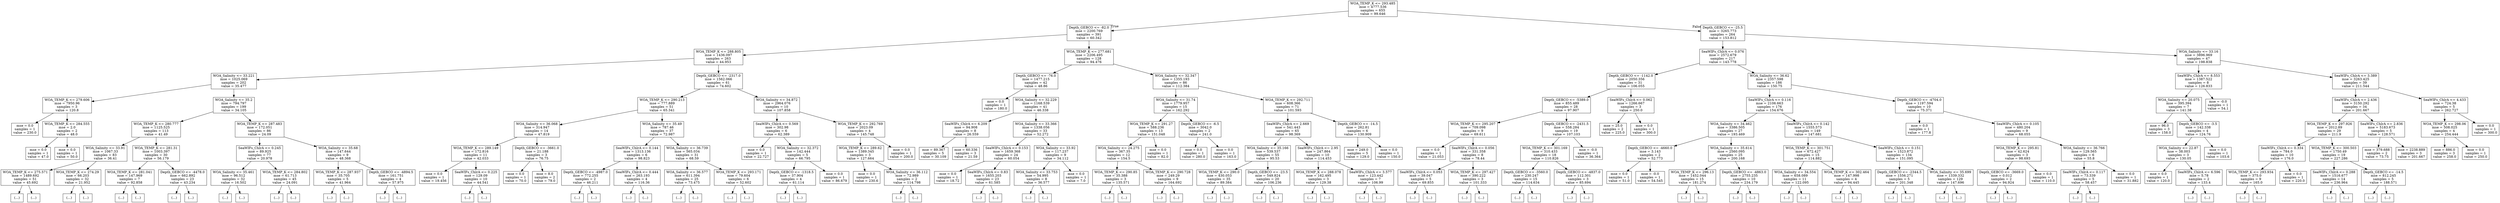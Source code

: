 digraph Tree {
node [shape=box] ;
0 [label="WOA_TEMP_K <= 293.485\nmse = 4777.536\nsamples = 655\nvalue = 99.646"] ;
1 [label="Depth_GEBCO <= -82.0\nmse = 2200.769\nsamples = 391\nvalue = 60.342"] ;
0 -> 1 [labeldistance=2.5, labelangle=45, headlabel="True"] ;
2 [label="WOA_TEMP_K <= 288.805\nmse = 1436.097\nsamples = 263\nvalue = 44.953"] ;
1 -> 2 ;
3 [label="WOA_Salinity <= 33.221\nmse = 1025.069\nsamples = 202\nvalue = 35.477"] ;
2 -> 3 ;
4 [label="WOA_TEMP_K <= 279.606\nmse = 7950.96\nsamples = 3\nvalue = 120.8"] ;
3 -> 4 ;
5 [label="mse = 0.0\nsamples = 1\nvalue = 230.0"] ;
4 -> 5 ;
6 [label="WOA_TEMP_K <= 284.555\nmse = 2.0\nsamples = 2\nvalue = 48.0"] ;
4 -> 6 ;
7 [label="mse = 0.0\nsamples = 1\nvalue = 47.0"] ;
6 -> 7 ;
8 [label="mse = 0.0\nsamples = 1\nvalue = 50.0"] ;
6 -> 8 ;
9 [label="WOA_Salinity <= 35.2\nmse = 794.797\nsamples = 199\nvalue = 34.105"] ;
3 -> 9 ;
10 [label="WOA_TEMP_K <= 280.777\nmse = 1125.525\nsamples = 113\nvalue = 41.49"] ;
9 -> 10 ;
11 [label="WOA_Salinity <= 33.91\nmse = 1067.33\nsamples = 83\nvalue = 36.41"] ;
10 -> 11 ;
12 [label="WOA_TEMP_K <= 275.571\nmse = 1489.692\nsamples = 51\nvalue = 45.692"] ;
11 -> 12 ;
13 [label="(...)"] ;
12 -> 13 ;
78 [label="(...)"] ;
12 -> 78 ;
99 [label="WOA_TEMP_K <= 274.29\nmse = 66.203\nsamples = 32\nvalue = 21.952"] ;
11 -> 99 ;
100 [label="(...)"] ;
99 -> 100 ;
113 [label="(...)"] ;
99 -> 113 ;
162 [label="WOA_TEMP_K <= 281.31\nmse = 1003.397\nsamples = 30\nvalue = 56.179"] ;
10 -> 162 ;
163 [label="WOA_TEMP_K <= 281.041\nmse = 147.969\nsamples = 7\nvalue = 92.858"] ;
162 -> 163 ;
164 [label="(...)"] ;
163 -> 164 ;
169 [label="(...)"] ;
163 -> 169 ;
176 [label="Depth_GEBCO <= -4478.0\nmse = 662.892\nsamples = 23\nvalue = 43.234"] ;
162 -> 176 ;
177 [label="(...)"] ;
176 -> 177 ;
196 [label="(...)"] ;
176 -> 196 ;
217 [label="WOA_TEMP_K <= 287.483\nmse = 172.051\nsamples = 86\nvalue = 24.09"] ;
9 -> 217 ;
218 [label="SeaWIFs_ChlrA <= 0.245\nmse = 89.925\nsamples = 77\nvalue = 20.978"] ;
217 -> 218 ;
219 [label="WOA_Salinity <= 35.461\nmse = 96.512\nsamples = 32\nvalue = 16.502"] ;
218 -> 219 ;
220 [label="(...)"] ;
219 -> 220 ;
245 [label="(...)"] ;
219 -> 245 ;
250 [label="WOA_TEMP_K <= 284.802\nmse = 61.713\nsamples = 45\nvalue = 24.091"] ;
218 -> 250 ;
251 [label="(...)"] ;
250 -> 251 ;
276 [label="(...)"] ;
250 -> 276 ;
293 [label="WOA_Salinity <= 35.68\nmse = 147.644\nsamples = 9\nvalue = 48.368"] ;
217 -> 293 ;
294 [label="WOA_TEMP_K <= 287.937\nmse = 35.705\nsamples = 5\nvalue = 41.964"] ;
293 -> 294 ;
295 [label="(...)"] ;
294 -> 295 ;
300 [label="(...)"] ;
294 -> 300 ;
303 [label="Depth_GEBCO <= -4894.5\nmse = 161.751\nsamples = 4\nvalue = 57.975"] ;
293 -> 303 ;
304 [label="(...)"] ;
303 -> 304 ;
307 [label="(...)"] ;
303 -> 307 ;
310 [label="Depth_GEBCO <= -2317.0\nmse = 1562.066\nsamples = 61\nvalue = 74.602"] ;
2 -> 310 ;
311 [label="WOA_TEMP_K <= 290.213\nmse = 777.889\nsamples = 51\nvalue = 65.341"] ;
310 -> 311 ;
312 [label="WOA_Salinity <= 36.068\nmse = 314.947\nsamples = 14\nvalue = 47.819"] ;
311 -> 312 ;
313 [label="WOA_TEMP_K <= 289.149\nmse = 172.816\nsamples = 11\nvalue = 42.033"] ;
312 -> 313 ;
314 [label="mse = 0.0\nsamples = 1\nvalue = 19.456"] ;
313 -> 314 ;
315 [label="SeaWIFs_ChlrA <= 0.225\nmse = 129.09\nsamples = 10\nvalue = 44.541"] ;
313 -> 315 ;
316 [label="(...)"] ;
315 -> 316 ;
317 [label="(...)"] ;
315 -> 317 ;
332 [label="Depth_GEBCO <= -3661.0\nmse = 21.188\nsamples = 3\nvalue = 76.75"] ;
312 -> 332 ;
333 [label="mse = 0.0\nsamples = 1\nvalue = 70.0"] ;
332 -> 333 ;
334 [label="mse = 8.0\nsamples = 2\nvalue = 79.0"] ;
332 -> 334 ;
335 [label="WOA_Salinity <= 35.49\nmse = 787.46\nsamples = 37\nvalue = 72.987"] ;
311 -> 335 ;
336 [label="SeaWIFs_ChlrA <= 0.144\nmse = 1313.136\nsamples = 6\nvalue = 98.823"] ;
335 -> 336 ;
337 [label="Depth_GEBCO <= -4987.0\nmse = 772.255\nsamples = 2\nvalue = 46.211"] ;
336 -> 337 ;
338 [label="(...)"] ;
337 -> 338 ;
339 [label="(...)"] ;
337 -> 339 ;
340 [label="SeaWIFs_ChlrA <= 0.444\nmse = 263.193\nsamples = 4\nvalue = 116.36"] ;
336 -> 340 ;
341 [label="(...)"] ;
340 -> 341 ;
346 [label="(...)"] ;
340 -> 346 ;
347 [label="WOA_Salinity <= 36.739\nmse = 565.034\nsamples = 31\nvalue = 68.59"] ;
335 -> 347 ;
348 [label="WOA_Salinity <= 36.577\nmse = 611.394\nsamples = 25\nvalue = 73.475"] ;
347 -> 348 ;
349 [label="(...)"] ;
348 -> 349 ;
386 [label="(...)"] ;
348 -> 386 ;
395 [label="WOA_TEMP_K <= 293.171\nmse = 79.604\nsamples = 6\nvalue = 52.602"] ;
347 -> 395 ;
396 [label="(...)"] ;
395 -> 396 ;
401 [label="(...)"] ;
395 -> 401 ;
402 [label="WOA_Salinity <= 34.872\nmse = 2964.076\nsamples = 10\nvalue = 107.858"] ;
310 -> 402 ;
403 [label="SeaWIFs_ChlrA <= 0.569\nmse = 302.98\nsamples = 6\nvalue = 62.389"] ;
402 -> 403 ;
404 [label="mse = 0.0\nsamples = 1\nvalue = 22.727"] ;
403 -> 404 ;
405 [label="WOA_Salinity <= 32.372\nmse = 142.444\nsamples = 5\nvalue = 66.795"] ;
403 -> 405 ;
406 [label="Depth_GEBCO <= -1318.5\nmse = 37.904\nsamples = 4\nvalue = 61.114"] ;
405 -> 406 ;
407 [label="(...)"] ;
406 -> 407 ;
408 [label="(...)"] ;
406 -> 408 ;
413 [label="mse = 0.0\nsamples = 1\nvalue = 86.679"] ;
405 -> 413 ;
414 [label="WOA_TEMP_K <= 292.769\nmse = 2023.09\nsamples = 4\nvalue = 145.748"] ;
402 -> 414 ;
415 [label="WOA_TEMP_K <= 289.62\nmse = 1389.345\nsamples = 3\nvalue = 127.664"] ;
414 -> 415 ;
416 [label="mse = 0.0\nsamples = 1\nvalue = 230.6"] ;
415 -> 416 ;
417 [label="WOA_Salinity <= 36.112\nmse = 72.989\nsamples = 2\nvalue = 114.798"] ;
415 -> 417 ;
418 [label="(...)"] ;
417 -> 418 ;
419 [label="(...)"] ;
417 -> 419 ;
420 [label="mse = 0.0\nsamples = 1\nvalue = 200.0"] ;
414 -> 420 ;
421 [label="WOA_TEMP_K <= 277.681\nmse = 2206.495\nsamples = 128\nvalue = 94.476"] ;
1 -> 421 ;
422 [label="Depth_GEBCO <= -76.0\nmse = 1477.215\nsamples = 42\nvalue = 48.86"] ;
421 -> 422 ;
423 [label="mse = 0.0\nsamples = 1\nvalue = 180.0"] ;
422 -> 423 ;
424 [label="WOA_Salinity <= 32.229\nmse = 1168.539\nsamples = 41\nvalue = 46.338"] ;
422 -> 424 ;
425 [label="SeaWIFs_ChlrA <= 6.209\nmse = 94.908\nsamples = 8\nvalue = 26.559"] ;
424 -> 425 ;
426 [label="mse = 89.367\nsamples = 5\nvalue = 30.109"] ;
425 -> 426 ;
427 [label="mse = 60.336\nsamples = 3\nvalue = 21.59"] ;
425 -> 427 ;
428 [label="WOA_Salinity <= 33.366\nmse = 1338.056\nsamples = 33\nvalue = 52.272"] ;
424 -> 428 ;
429 [label="SeaWIFs_ChlrA <= 0.153\nmse = 1659.368\nsamples = 24\nvalue = 60.054"] ;
428 -> 429 ;
430 [label="mse = 0.0\nsamples = 1\nvalue = 18.72"] ;
429 -> 430 ;
431 [label="SeaWIFs_ChlrA <= 0.83\nmse = 1655.203\nsamples = 23\nvalue = 61.585"] ;
429 -> 431 ;
432 [label="(...)"] ;
431 -> 432 ;
435 [label="(...)"] ;
431 -> 435 ;
442 [label="WOA_Salinity <= 33.92\nmse = 117.237\nsamples = 9\nvalue = 34.112"] ;
428 -> 442 ;
443 [label="WOA_Salinity <= 33.753\nmse = 54.995\nsamples = 8\nvalue = 36.577"] ;
442 -> 443 ;
444 [label="(...)"] ;
443 -> 444 ;
451 [label="(...)"] ;
443 -> 451 ;
454 [label="mse = 0.0\nsamples = 1\nvalue = 7.0"] ;
442 -> 454 ;
455 [label="WOA_Salinity <= 32.347\nmse = 1355.193\nsamples = 86\nvalue = 112.384"] ;
421 -> 455 ;
456 [label="WOA_Salinity <= 31.74\nmse = 1779.957\nsamples = 15\nvalue = 162.292"] ;
455 -> 456 ;
457 [label="WOA_TEMP_K <= 291.27\nmse = 588.236\nsamples = 13\nvalue = 151.048"] ;
456 -> 457 ;
458 [label="WOA_Salinity <= 24.275\nmse = 367.35\nsamples = 12\nvalue = 154.5"] ;
457 -> 458 ;
459 [label="WOA_TEMP_K <= 290.85\nmse = 35.388\nsamples = 3\nvalue = 135.571"] ;
458 -> 459 ;
460 [label="(...)"] ;
459 -> 460 ;
461 [label="(...)"] ;
459 -> 461 ;
462 [label="WOA_TEMP_K <= 290.728\nmse = 249.29\nsamples = 9\nvalue = 164.692"] ;
458 -> 462 ;
463 [label="(...)"] ;
462 -> 463 ;
470 [label="(...)"] ;
462 -> 470 ;
477 [label="mse = 0.0\nsamples = 1\nvalue = 82.0"] ;
457 -> 477 ;
478 [label="Depth_GEBCO <= -6.5\nmse = 3042.0\nsamples = 2\nvalue = 241.0"] ;
456 -> 478 ;
479 [label="mse = 0.0\nsamples = 1\nvalue = 280.0"] ;
478 -> 479 ;
480 [label="mse = 0.0\nsamples = 1\nvalue = 163.0"] ;
478 -> 480 ;
481 [label="WOA_TEMP_K <= 292.711\nmse = 608.366\nsamples = 71\nvalue = 101.593"] ;
455 -> 481 ;
482 [label="SeaWIFs_ChlrA <= 2.669\nmse = 541.443\nsamples = 65\nvalue = 98.369"] ;
481 -> 482 ;
483 [label="WOA_Salinity <= 35.166\nmse = 539.537\nsamples = 55\nvalue = 95.53"] ;
482 -> 483 ;
484 [label="WOA_TEMP_K <= 290.0\nmse = 430.053\nsamples = 35\nvalue = 89.384"] ;
483 -> 484 ;
485 [label="(...)"] ;
484 -> 485 ;
544 [label="(...)"] ;
484 -> 544 ;
545 [label="Depth_GEBCO <= -23.5\nmse = 549.824\nsamples = 20\nvalue = 106.236"] ;
483 -> 545 ;
546 [label="(...)"] ;
545 -> 546 ;
559 [label="(...)"] ;
545 -> 559 ;
564 [label="SeaWIFs_ChlrA <= 2.95\nmse = 247.864\nsamples = 10\nvalue = 114.453"] ;
482 -> 564 ;
565 [label="WOA_TEMP_K <= 288.078\nmse = 162.495\nsamples = 3\nvalue = 129.38"] ;
564 -> 565 ;
566 [label="(...)"] ;
565 -> 566 ;
567 [label="(...)"] ;
565 -> 567 ;
570 [label="SeaWIFs_ChlrA <= 3.577\nmse = 123.442\nsamples = 7\nvalue = 106.99"] ;
564 -> 570 ;
571 [label="(...)"] ;
570 -> 571 ;
576 [label="(...)"] ;
570 -> 576 ;
581 [label="Depth_GEBCO <= -14.5\nmse = 262.81\nsamples = 6\nvalue = 130.909"] ;
481 -> 581 ;
582 [label="mse = 249.0\nsamples = 5\nvalue = 129.0"] ;
581 -> 582 ;
583 [label="mse = 0.0\nsamples = 1\nvalue = 150.0"] ;
581 -> 583 ;
584 [label="Depth_GEBCO <= -25.5\nmse = 3265.773\nsamples = 264\nvalue = 153.812"] ;
0 -> 584 [labeldistance=2.5, labelangle=-45, headlabel="False"] ;
585 [label="SeaWIFs_ChlrA <= 0.076\nmse = 2572.679\nsamples = 217\nvalue = 143.778"] ;
584 -> 585 ;
586 [label="Depth_GEBCO <= -1142.0\nmse = 2050.356\nsamples = 31\nvalue = 106.055"] ;
585 -> 586 ;
587 [label="Depth_GEBCO <= -5389.0\nmse = 855.489\nsamples = 28\nvalue = 97.907"] ;
586 -> 587 ;
588 [label="WOA_TEMP_K <= 295.207\nmse = 709.098\nsamples = 9\nvalue = 69.611"] ;
587 -> 588 ;
589 [label="mse = 0.0\nsamples = 1\nvalue = 21.053"] ;
588 -> 589 ;
590 [label="SeaWIFs_ChlrA <= 0.056\nmse = 331.358\nsamples = 8\nvalue = 78.44"] ;
588 -> 590 ;
591 [label="SeaWIFs_ChlrA <= 0.053\nmse = 39.047\nsamples = 5\nvalue = 69.855"] ;
590 -> 591 ;
592 [label="(...)"] ;
591 -> 592 ;
597 [label="(...)"] ;
591 -> 597 ;
598 [label="WOA_TEMP_K <= 297.427\nmse = 390.222\nsamples = 3\nvalue = 101.333"] ;
590 -> 598 ;
599 [label="(...)"] ;
598 -> 599 ;
600 [label="(...)"] ;
598 -> 600 ;
603 [label="Depth_GEBCO <= -2431.5\nmse = 558.284\nsamples = 19\nvalue = 107.103"] ;
587 -> 603 ;
604 [label="WOA_TEMP_K <= 301.169\nmse = 310.433\nsamples = 18\nvalue = 110.826"] ;
603 -> 604 ;
605 [label="Depth_GEBCO <= -3560.0\nmse = 230.247\nsamples = 15\nvalue = 114.634"] ;
604 -> 605 ;
606 [label="(...)"] ;
605 -> 606 ;
629 [label="(...)"] ;
605 -> 629 ;
632 [label="Depth_GEBCO <= -4837.0\nmse = 112.301\nsamples = 3\nvalue = 85.694"] ;
604 -> 632 ;
633 [label="(...)"] ;
632 -> 633 ;
634 [label="(...)"] ;
632 -> 634 ;
637 [label="mse = -0.0\nsamples = 1\nvalue = 36.364"] ;
603 -> 637 ;
638 [label="SeaWIFs_ChlrA <= 0.062\nmse = 1266.667\nsamples = 3\nvalue = 250.0"] ;
586 -> 638 ;
639 [label="mse = 25.0\nsamples = 2\nvalue = 225.0"] ;
638 -> 639 ;
640 [label="mse = 0.0\nsamples = 1\nvalue = 300.0"] ;
638 -> 640 ;
641 [label="WOA_Salinity <= 36.62\nmse = 2357.598\nsamples = 186\nvalue = 150.75"] ;
585 -> 641 ;
642 [label="SeaWIFs_ChlrA <= 0.116\nmse = 2106.663\nsamples = 176\nvalue = 154.676"] ;
641 -> 642 ;
643 [label="WOA_Salinity <= 34.462\nmse = 3386.505\nsamples = 27\nvalue = 193.469"] ;
642 -> 643 ;
644 [label="Depth_GEBCO <= -4660.0\nmse = 3.143\nsamples = 2\nvalue = 52.773"] ;
643 -> 644 ;
645 [label="mse = 0.0\nsamples = 1\nvalue = 51.0"] ;
644 -> 645 ;
646 [label="mse = -0.0\nsamples = 1\nvalue = 54.545"] ;
644 -> 646 ;
647 [label="WOA_Salinity <= 35.614\nmse = 2560.095\nsamples = 25\nvalue = 200.168"] ;
643 -> 647 ;
648 [label="WOA_TEMP_K <= 296.13\nmse = 1452.044\nsamples = 15\nvalue = 181.274"] ;
647 -> 648 ;
649 [label="(...)"] ;
648 -> 649 ;
650 [label="(...)"] ;
648 -> 650 ;
673 [label="Depth_GEBCO <= -4863.0\nmse = 2755.235\nsamples = 10\nvalue = 234.179"] ;
647 -> 673 ;
674 [label="(...)"] ;
673 -> 674 ;
675 [label="(...)"] ;
673 -> 675 ;
690 [label="SeaWIFs_ChlrA <= 0.142\nmse = 1555.573\nsamples = 149\nvalue = 147.681"] ;
642 -> 690 ;
691 [label="WOA_TEMP_K <= 301.751\nmse = 672.427\nsamples = 15\nvalue = 114.882"] ;
690 -> 691 ;
692 [label="WOA_Salinity <= 34.554\nmse = 658.089\nsamples = 11\nvalue = 122.095"] ;
691 -> 692 ;
693 [label="(...)"] ;
692 -> 693 ;
694 [label="(...)"] ;
692 -> 694 ;
713 [label="WOA_TEMP_K <= 302.464\nmse = 147.998\nsamples = 4\nvalue = 94.445"] ;
691 -> 713 ;
714 [label="(...)"] ;
713 -> 714 ;
717 [label="(...)"] ;
713 -> 717 ;
720 [label="SeaWIFs_ChlrA <= 0.151\nmse = 1523.872\nsamples = 134\nvalue = 151.095"] ;
690 -> 720 ;
721 [label="Depth_GEBCO <= -2344.5\nmse = 1556.271\nsamples = 5\nvalue = 201.348"] ;
720 -> 721 ;
722 [label="(...)"] ;
721 -> 722 ;
727 [label="(...)"] ;
721 -> 727 ;
728 [label="WOA_Salinity <= 35.699\nmse = 1339.332\nsamples = 129\nvalue = 147.696"] ;
720 -> 728 ;
729 [label="(...)"] ;
728 -> 729 ;
884 [label="(...)"] ;
728 -> 884 ;
919 [label="Depth_GEBCO <= -4704.0\nmse = 1197.594\nsamples = 10\nvalue = 75.371"] ;
641 -> 919 ;
920 [label="mse = 0.0\nsamples = 1\nvalue = 177.8"] ;
919 -> 920 ;
921 [label="SeaWIFs_ChlrA <= 0.105\nmse = 480.204\nsamples = 9\nvalue = 68.055"] ;
919 -> 921 ;
922 [label="WOA_TEMP_K <= 295.81\nmse = 42.624\nsamples = 3\nvalue = 98.693"] ;
921 -> 922 ;
923 [label="Depth_GEBCO <= -3669.0\nmse = 0.012\nsamples = 2\nvalue = 94.924"] ;
922 -> 923 ;
924 [label="(...)"] ;
923 -> 924 ;
925 [label="(...)"] ;
923 -> 925 ;
926 [label="mse = 0.0\nsamples = 1\nvalue = 110.0"] ;
922 -> 926 ;
927 [label="WOA_Salinity <= 36.766\nmse = 129.565\nsamples = 6\nvalue = 55.8"] ;
921 -> 927 ;
928 [label="SeaWIFs_ChlrA <= 0.117\nmse = 73.339\nsamples = 5\nvalue = 58.457"] ;
927 -> 928 ;
929 [label="(...)"] ;
928 -> 929 ;
932 [label="(...)"] ;
928 -> 932 ;
937 [label="mse = 0.0\nsamples = 1\nvalue = 31.882"] ;
927 -> 937 ;
938 [label="WOA_Salinity <= 33.16\nmse = 3896.969\nsamples = 47\nvalue = 198.838"] ;
584 -> 938 ;
939 [label="SeaWIFs_ChlrA <= 8.553\nmse = 1387.522\nsamples = 8\nvalue = 126.833"] ;
938 -> 939 ;
940 [label="WOA_Salinity <= 20.075\nmse = 395.394\nsamples = 7\nvalue = 141.38"] ;
939 -> 940 ;
941 [label="mse = 96.0\nsamples = 3\nvalue = 158.0"] ;
940 -> 941 ;
942 [label="Depth_GEBCO <= -3.5\nmse = 142.338\nsamples = 4\nvalue = 124.76"] ;
940 -> 942 ;
943 [label="WOA_Salinity <= 22.87\nmse = 38.003\nsamples = 3\nvalue = 130.05"] ;
942 -> 943 ;
944 [label="mse = 0.0\nsamples = 1\nvalue = 120.0"] ;
943 -> 944 ;
945 [label="SeaWIFs_ChlrA <= 6.596\nmse = 5.78\nsamples = 2\nvalue = 133.4"] ;
943 -> 945 ;
946 [label="(...)"] ;
945 -> 946 ;
947 [label="(...)"] ;
945 -> 947 ;
948 [label="mse = 0.0\nsamples = 1\nvalue = 103.6"] ;
942 -> 948 ;
949 [label="mse = -0.0\nsamples = 1\nvalue = 54.1"] ;
939 -> 949 ;
950 [label="SeaWIFs_ChlrA <= 3.389\nmse = 3263.425\nsamples = 39\nvalue = 211.544"] ;
938 -> 950 ;
951 [label="SeaWIFs_ChlrA <= 2.436\nmse = 3150.292\nsamples = 34\nvalue = 201.667"] ;
950 -> 951 ;
952 [label="WOA_TEMP_K <= 297.926\nmse = 2012.89\nsamples = 29\nvalue = 211.9"] ;
951 -> 952 ;
953 [label="SeaWIFs_ChlrA <= 0.334\nmse = 784.0\nsamples = 10\nvalue = 176.0"] ;
952 -> 953 ;
954 [label="WOA_TEMP_K <= 293.934\nmse = 375.0\nsamples = 9\nvalue = 165.0"] ;
953 -> 954 ;
955 [label="(...)"] ;
954 -> 955 ;
956 [label="(...)"] ;
954 -> 956 ;
963 [label="mse = 0.0\nsamples = 1\nvalue = 220.0"] ;
953 -> 963 ;
964 [label="WOA_TEMP_K <= 300.503\nmse = 1750.49\nsamples = 19\nvalue = 227.286"] ;
952 -> 964 ;
965 [label="SeaWIFs_ChlrA <= 0.288\nmse = 1516.677\nsamples = 14\nvalue = 236.964"] ;
964 -> 965 ;
966 [label="(...)"] ;
965 -> 966 ;
969 [label="(...)"] ;
965 -> 969 ;
980 [label="Depth_GEBCO <= -14.5\nmse = 812.245\nsamples = 5\nvalue = 188.571"] ;
964 -> 980 ;
981 [label="(...)"] ;
980 -> 981 ;
982 [label="(...)"] ;
980 -> 982 ;
983 [label="SeaWIFs_ChlrA <= 2.836\nmse = 5183.673\nsamples = 5\nvalue = 128.571"] ;
951 -> 983 ;
984 [label="mse = 379.688\nsamples = 2\nvalue = 73.75"] ;
983 -> 984 ;
985 [label="mse = 2238.889\nsamples = 3\nvalue = 201.667"] ;
983 -> 985 ;
986 [label="SeaWIFs_ChlrA <= 4.433\nmse = 724.38\nsamples = 5\nvalue = 262.727"] ;
950 -> 986 ;
987 [label="WOA_TEMP_K <= 298.06\nmse = 508.025\nsamples = 4\nvalue = 254.444"] ;
986 -> 987 ;
988 [label="mse = 886.0\nsamples = 3\nvalue = 258.0"] ;
987 -> 988 ;
989 [label="mse = 0.0\nsamples = 1\nvalue = 250.0"] ;
987 -> 989 ;
990 [label="mse = 0.0\nsamples = 1\nvalue = 300.0"] ;
986 -> 990 ;
}